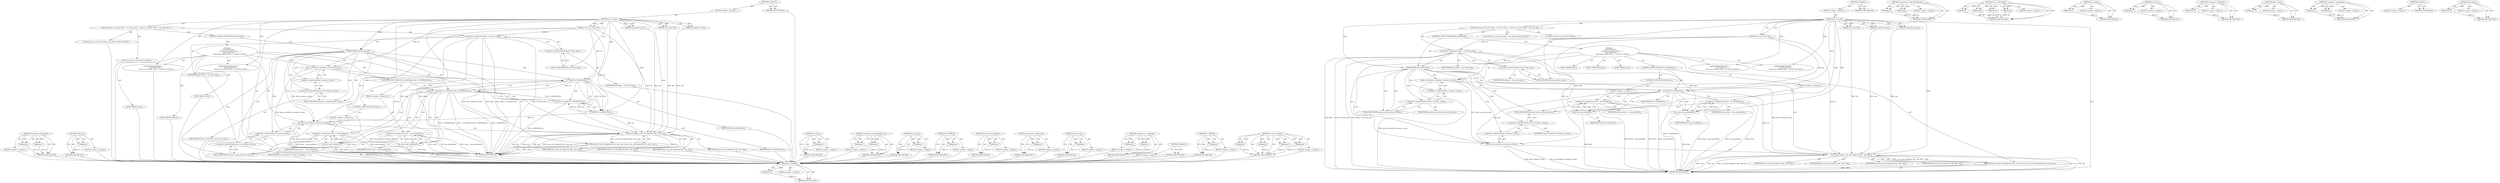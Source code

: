 digraph "n_tty_ioctl_helper" {
vulnerable_104 [label=<(METHOD,L_ICANON)>];
vulnerable_105 [label=<(PARAM,p1)>];
vulnerable_106 [label=<(BLOCK,&lt;empty&gt;,&lt;empty&gt;)>];
vulnerable_107 [label=<(METHOD_RETURN,ANY)>];
vulnerable_6 [label=<(METHOD,&lt;global&gt;)<SUB>1</SUB>>];
vulnerable_7 [label=<(BLOCK,&lt;empty&gt;,&lt;empty&gt;)<SUB>1</SUB>>];
vulnerable_8 [label=<(METHOD,n_tty_ioctl)<SUB>1</SUB>>];
vulnerable_9 [label=<(PARAM,struct tty_struct *tty)<SUB>1</SUB>>];
vulnerable_10 [label=<(PARAM,struct file *file)<SUB>1</SUB>>];
vulnerable_11 [label=<(PARAM,unsigned int cmd)<SUB>2</SUB>>];
vulnerable_12 [label=<(PARAM,unsigned long arg)<SUB>2</SUB>>];
vulnerable_13 [label=<(BLOCK,{
	struct n_tty_data *ldata = tty-&gt;disc_data;
	...,{
	struct n_tty_data *ldata = tty-&gt;disc_data;
	...)<SUB>3</SUB>>];
vulnerable_14 [label="<(LOCAL,struct n_tty_data* ldata: n_tty_data*)<SUB>4</SUB>>"];
vulnerable_15 [label=<(&lt;operator&gt;.assignment,*ldata = tty-&gt;disc_data)<SUB>4</SUB>>];
vulnerable_16 [label=<(IDENTIFIER,ldata,*ldata = tty-&gt;disc_data)<SUB>4</SUB>>];
vulnerable_17 [label=<(&lt;operator&gt;.indirectFieldAccess,tty-&gt;disc_data)<SUB>4</SUB>>];
vulnerable_18 [label=<(IDENTIFIER,tty,*ldata = tty-&gt;disc_data)<SUB>4</SUB>>];
vulnerable_19 [label=<(FIELD_IDENTIFIER,disc_data,disc_data)<SUB>4</SUB>>];
vulnerable_20 [label="<(LOCAL,int retval: int)<SUB>5</SUB>>"];
vulnerable_21 [label=<(CONTROL_STRUCTURE,SWITCH,switch(cmd))<SUB>7</SUB>>];
vulnerable_22 [label=<(IDENTIFIER,cmd,switch(cmd))<SUB>7</SUB>>];
vulnerable_23 [label="<(BLOCK,{
	case TIOCOUTQ:
 		return put_user(tty_chars_...,{
	case TIOCOUTQ:
 		return put_user(tty_chars_...)<SUB>7</SUB>>"];
vulnerable_24 [label=<(JUMP_TARGET,case)<SUB>8</SUB>>];
vulnerable_25 [label="<(IDENTIFIER,TIOCOUTQ,{
	case TIOCOUTQ:
 		return put_user(tty_chars_...)<SUB>8</SUB>>"];
vulnerable_26 [label=<(JUMP_TARGET,case)<SUB>10</SUB>>];
vulnerable_27 [label="<(IDENTIFIER,TIOCINQ,{
	case TIOCOUTQ:
 		return put_user(tty_chars_...)<SUB>10</SUB>>"];
vulnerable_28 [label=<(down_write,down_write(&amp;tty-&gt;termios_rwsem))<SUB>11</SUB>>];
vulnerable_29 [label=<(&lt;operator&gt;.addressOf,&amp;tty-&gt;termios_rwsem)<SUB>11</SUB>>];
vulnerable_30 [label=<(&lt;operator&gt;.indirectFieldAccess,tty-&gt;termios_rwsem)<SUB>11</SUB>>];
vulnerable_31 [label=<(IDENTIFIER,tty,down_write(&amp;tty-&gt;termios_rwsem))<SUB>11</SUB>>];
vulnerable_32 [label=<(FIELD_IDENTIFIER,termios_rwsem,termios_rwsem)<SUB>11</SUB>>];
vulnerable_33 [label=<(CONTROL_STRUCTURE,IF,if (L_ICANON(tty)))<SUB>12</SUB>>];
vulnerable_34 [label=<(L_ICANON,L_ICANON(tty))<SUB>12</SUB>>];
vulnerable_35 [label=<(IDENTIFIER,tty,L_ICANON(tty))<SUB>12</SUB>>];
vulnerable_36 [label=<(BLOCK,&lt;empty&gt;,&lt;empty&gt;)<SUB>13</SUB>>];
vulnerable_37 [label=<(&lt;operator&gt;.assignment,retval = inq_canon(ldata))<SUB>13</SUB>>];
vulnerable_38 [label=<(IDENTIFIER,retval,retval = inq_canon(ldata))<SUB>13</SUB>>];
vulnerable_39 [label=<(inq_canon,inq_canon(ldata))<SUB>13</SUB>>];
vulnerable_40 [label=<(IDENTIFIER,ldata,inq_canon(ldata))<SUB>13</SUB>>];
vulnerable_41 [label=<(CONTROL_STRUCTURE,ELSE,else)<SUB>15</SUB>>];
vulnerable_42 [label=<(BLOCK,&lt;empty&gt;,&lt;empty&gt;)<SUB>15</SUB>>];
vulnerable_43 [label=<(&lt;operator&gt;.assignment,retval = read_cnt(ldata))<SUB>15</SUB>>];
vulnerable_44 [label=<(IDENTIFIER,retval,retval = read_cnt(ldata))<SUB>15</SUB>>];
vulnerable_45 [label=<(read_cnt,read_cnt(ldata))<SUB>15</SUB>>];
vulnerable_46 [label=<(IDENTIFIER,ldata,read_cnt(ldata))<SUB>15</SUB>>];
vulnerable_47 [label=<(up_write,up_write(&amp;tty-&gt;termios_rwsem))<SUB>16</SUB>>];
vulnerable_48 [label=<(&lt;operator&gt;.addressOf,&amp;tty-&gt;termios_rwsem)<SUB>16</SUB>>];
vulnerable_49 [label=<(&lt;operator&gt;.indirectFieldAccess,tty-&gt;termios_rwsem)<SUB>16</SUB>>];
vulnerable_50 [label=<(IDENTIFIER,tty,up_write(&amp;tty-&gt;termios_rwsem))<SUB>16</SUB>>];
vulnerable_51 [label=<(FIELD_IDENTIFIER,termios_rwsem,termios_rwsem)<SUB>16</SUB>>];
vulnerable_52 [label=<(JUMP_TARGET,default)<SUB>18</SUB>>];
vulnerable_53 [label=<(RETURN,return n_tty_ioctl_helper(tty, file, cmd, arg);,return n_tty_ioctl_helper(tty, file, cmd, arg);)<SUB>19</SUB>>];
vulnerable_54 [label=<(n_tty_ioctl_helper,n_tty_ioctl_helper(tty, file, cmd, arg))<SUB>19</SUB>>];
vulnerable_55 [label=<(IDENTIFIER,tty,n_tty_ioctl_helper(tty, file, cmd, arg))<SUB>19</SUB>>];
vulnerable_56 [label=<(IDENTIFIER,file,n_tty_ioctl_helper(tty, file, cmd, arg))<SUB>19</SUB>>];
vulnerable_57 [label=<(IDENTIFIER,cmd,n_tty_ioctl_helper(tty, file, cmd, arg))<SUB>19</SUB>>];
vulnerable_58 [label=<(IDENTIFIER,arg,n_tty_ioctl_helper(tty, file, cmd, arg))<SUB>19</SUB>>];
vulnerable_59 [label=<(METHOD_RETURN,int)<SUB>1</SUB>>];
vulnerable_61 [label=<(METHOD_RETURN,ANY)<SUB>1</SUB>>];
vulnerable_91 [label=<(METHOD,&lt;operator&gt;.indirectFieldAccess)>];
vulnerable_92 [label=<(PARAM,p1)>];
vulnerable_93 [label=<(PARAM,p2)>];
vulnerable_94 [label=<(BLOCK,&lt;empty&gt;,&lt;empty&gt;)>];
vulnerable_95 [label=<(METHOD_RETURN,ANY)>];
vulnerable_120 [label=<(METHOD,n_tty_ioctl_helper)>];
vulnerable_121 [label=<(PARAM,p1)>];
vulnerable_122 [label=<(PARAM,p2)>];
vulnerable_123 [label=<(PARAM,p3)>];
vulnerable_124 [label=<(PARAM,p4)>];
vulnerable_125 [label=<(BLOCK,&lt;empty&gt;,&lt;empty&gt;)>];
vulnerable_126 [label=<(METHOD_RETURN,ANY)>];
vulnerable_116 [label=<(METHOD,up_write)>];
vulnerable_117 [label=<(PARAM,p1)>];
vulnerable_118 [label=<(BLOCK,&lt;empty&gt;,&lt;empty&gt;)>];
vulnerable_119 [label=<(METHOD_RETURN,ANY)>];
vulnerable_112 [label=<(METHOD,read_cnt)>];
vulnerable_113 [label=<(PARAM,p1)>];
vulnerable_114 [label=<(BLOCK,&lt;empty&gt;,&lt;empty&gt;)>];
vulnerable_115 [label=<(METHOD_RETURN,ANY)>];
vulnerable_100 [label=<(METHOD,&lt;operator&gt;.addressOf)>];
vulnerable_101 [label=<(PARAM,p1)>];
vulnerable_102 [label=<(BLOCK,&lt;empty&gt;,&lt;empty&gt;)>];
vulnerable_103 [label=<(METHOD_RETURN,ANY)>];
vulnerable_96 [label=<(METHOD,down_write)>];
vulnerable_97 [label=<(PARAM,p1)>];
vulnerable_98 [label=<(BLOCK,&lt;empty&gt;,&lt;empty&gt;)>];
vulnerable_99 [label=<(METHOD_RETURN,ANY)>];
vulnerable_86 [label=<(METHOD,&lt;operator&gt;.assignment)>];
vulnerable_87 [label=<(PARAM,p1)>];
vulnerable_88 [label=<(PARAM,p2)>];
vulnerable_89 [label=<(BLOCK,&lt;empty&gt;,&lt;empty&gt;)>];
vulnerable_90 [label=<(METHOD_RETURN,ANY)>];
vulnerable_80 [label=<(METHOD,&lt;global&gt;)<SUB>1</SUB>>];
vulnerable_81 [label=<(BLOCK,&lt;empty&gt;,&lt;empty&gt;)>];
vulnerable_82 [label=<(METHOD_RETURN,ANY)>];
vulnerable_108 [label=<(METHOD,inq_canon)>];
vulnerable_109 [label=<(PARAM,p1)>];
vulnerable_110 [label=<(BLOCK,&lt;empty&gt;,&lt;empty&gt;)>];
vulnerable_111 [label=<(METHOD_RETURN,ANY)>];
fixed_108 [label=<(METHOD,&lt;operator&gt;.logicalAnd)>];
fixed_109 [label=<(PARAM,p1)>];
fixed_110 [label=<(PARAM,p2)>];
fixed_111 [label=<(BLOCK,&lt;empty&gt;,&lt;empty&gt;)>];
fixed_112 [label=<(METHOD_RETURN,ANY)>];
fixed_129 [label=<(METHOD,read_cnt)>];
fixed_130 [label=<(PARAM,p1)>];
fixed_131 [label=<(BLOCK,&lt;empty&gt;,&lt;empty&gt;)>];
fixed_132 [label=<(METHOD_RETURN,ANY)>];
fixed_6 [label=<(METHOD,&lt;global&gt;)<SUB>1</SUB>>];
fixed_7 [label=<(BLOCK,&lt;empty&gt;,&lt;empty&gt;)<SUB>1</SUB>>];
fixed_8 [label=<(METHOD,n_tty_ioctl)<SUB>1</SUB>>];
fixed_9 [label=<(PARAM,struct tty_struct *tty)<SUB>1</SUB>>];
fixed_10 [label=<(PARAM,struct file *file)<SUB>1</SUB>>];
fixed_11 [label=<(PARAM,unsigned int cmd)<SUB>2</SUB>>];
fixed_12 [label=<(PARAM,unsigned long arg)<SUB>2</SUB>>];
fixed_13 [label=<(BLOCK,{
	struct n_tty_data *ldata = tty-&gt;disc_data;
	...,{
	struct n_tty_data *ldata = tty-&gt;disc_data;
	...)<SUB>3</SUB>>];
fixed_14 [label="<(LOCAL,struct n_tty_data* ldata: n_tty_data*)<SUB>4</SUB>>"];
fixed_15 [label=<(&lt;operator&gt;.assignment,*ldata = tty-&gt;disc_data)<SUB>4</SUB>>];
fixed_16 [label=<(IDENTIFIER,ldata,*ldata = tty-&gt;disc_data)<SUB>4</SUB>>];
fixed_17 [label=<(&lt;operator&gt;.indirectFieldAccess,tty-&gt;disc_data)<SUB>4</SUB>>];
fixed_18 [label=<(IDENTIFIER,tty,*ldata = tty-&gt;disc_data)<SUB>4</SUB>>];
fixed_19 [label=<(FIELD_IDENTIFIER,disc_data,disc_data)<SUB>4</SUB>>];
fixed_20 [label="<(LOCAL,int retval: int)<SUB>5</SUB>>"];
fixed_21 [label=<(CONTROL_STRUCTURE,SWITCH,switch(cmd))<SUB>7</SUB>>];
fixed_22 [label=<(IDENTIFIER,cmd,switch(cmd))<SUB>7</SUB>>];
fixed_23 [label="<(BLOCK,{
	case TIOCOUTQ:
 		return put_user(tty_chars_...,{
	case TIOCOUTQ:
 		return put_user(tty_chars_...)<SUB>7</SUB>>"];
fixed_24 [label=<(JUMP_TARGET,case)<SUB>8</SUB>>];
fixed_25 [label="<(IDENTIFIER,TIOCOUTQ,{
	case TIOCOUTQ:
 		return put_user(tty_chars_...)<SUB>8</SUB>>"];
fixed_26 [label=<(JUMP_TARGET,case)<SUB>10</SUB>>];
fixed_27 [label="<(IDENTIFIER,TIOCINQ,{
	case TIOCOUTQ:
 		return put_user(tty_chars_...)<SUB>10</SUB>>"];
fixed_28 [label=<(down_write,down_write(&amp;tty-&gt;termios_rwsem))<SUB>11</SUB>>];
fixed_29 [label=<(&lt;operator&gt;.addressOf,&amp;tty-&gt;termios_rwsem)<SUB>11</SUB>>];
fixed_30 [label=<(&lt;operator&gt;.indirectFieldAccess,tty-&gt;termios_rwsem)<SUB>11</SUB>>];
fixed_31 [label=<(IDENTIFIER,tty,down_write(&amp;tty-&gt;termios_rwsem))<SUB>11</SUB>>];
fixed_32 [label=<(FIELD_IDENTIFIER,termios_rwsem,termios_rwsem)<SUB>11</SUB>>];
fixed_33 [label=<(CONTROL_STRUCTURE,IF,if (L_ICANON(tty) &amp;&amp; !L_EXTPROC(tty)))<SUB>12</SUB>>];
fixed_34 [label=<(&lt;operator&gt;.logicalAnd,L_ICANON(tty) &amp;&amp; !L_EXTPROC(tty))<SUB>12</SUB>>];
fixed_35 [label=<(L_ICANON,L_ICANON(tty))<SUB>12</SUB>>];
fixed_36 [label=<(IDENTIFIER,tty,L_ICANON(tty))<SUB>12</SUB>>];
fixed_37 [label=<(&lt;operator&gt;.logicalNot,!L_EXTPROC(tty))<SUB>12</SUB>>];
fixed_38 [label=<(L_EXTPROC,L_EXTPROC(tty))<SUB>12</SUB>>];
fixed_39 [label=<(IDENTIFIER,tty,L_EXTPROC(tty))<SUB>12</SUB>>];
fixed_40 [label=<(BLOCK,&lt;empty&gt;,&lt;empty&gt;)<SUB>13</SUB>>];
fixed_41 [label=<(&lt;operator&gt;.assignment,retval = inq_canon(ldata))<SUB>13</SUB>>];
fixed_42 [label=<(IDENTIFIER,retval,retval = inq_canon(ldata))<SUB>13</SUB>>];
fixed_43 [label=<(inq_canon,inq_canon(ldata))<SUB>13</SUB>>];
fixed_44 [label=<(IDENTIFIER,ldata,inq_canon(ldata))<SUB>13</SUB>>];
fixed_45 [label=<(CONTROL_STRUCTURE,ELSE,else)<SUB>15</SUB>>];
fixed_46 [label=<(BLOCK,&lt;empty&gt;,&lt;empty&gt;)<SUB>15</SUB>>];
fixed_47 [label=<(&lt;operator&gt;.assignment,retval = read_cnt(ldata))<SUB>15</SUB>>];
fixed_48 [label=<(IDENTIFIER,retval,retval = read_cnt(ldata))<SUB>15</SUB>>];
fixed_49 [label=<(read_cnt,read_cnt(ldata))<SUB>15</SUB>>];
fixed_50 [label=<(IDENTIFIER,ldata,read_cnt(ldata))<SUB>15</SUB>>];
fixed_51 [label=<(up_write,up_write(&amp;tty-&gt;termios_rwsem))<SUB>16</SUB>>];
fixed_52 [label=<(&lt;operator&gt;.addressOf,&amp;tty-&gt;termios_rwsem)<SUB>16</SUB>>];
fixed_53 [label=<(&lt;operator&gt;.indirectFieldAccess,tty-&gt;termios_rwsem)<SUB>16</SUB>>];
fixed_54 [label=<(IDENTIFIER,tty,up_write(&amp;tty-&gt;termios_rwsem))<SUB>16</SUB>>];
fixed_55 [label=<(FIELD_IDENTIFIER,termios_rwsem,termios_rwsem)<SUB>16</SUB>>];
fixed_56 [label=<(JUMP_TARGET,default)<SUB>18</SUB>>];
fixed_57 [label=<(RETURN,return n_tty_ioctl_helper(tty, file, cmd, arg);,return n_tty_ioctl_helper(tty, file, cmd, arg);)<SUB>19</SUB>>];
fixed_58 [label=<(n_tty_ioctl_helper,n_tty_ioctl_helper(tty, file, cmd, arg))<SUB>19</SUB>>];
fixed_59 [label=<(IDENTIFIER,tty,n_tty_ioctl_helper(tty, file, cmd, arg))<SUB>19</SUB>>];
fixed_60 [label=<(IDENTIFIER,file,n_tty_ioctl_helper(tty, file, cmd, arg))<SUB>19</SUB>>];
fixed_61 [label=<(IDENTIFIER,cmd,n_tty_ioctl_helper(tty, file, cmd, arg))<SUB>19</SUB>>];
fixed_62 [label=<(IDENTIFIER,arg,n_tty_ioctl_helper(tty, file, cmd, arg))<SUB>19</SUB>>];
fixed_63 [label=<(METHOD_RETURN,int)<SUB>1</SUB>>];
fixed_65 [label=<(METHOD_RETURN,ANY)<SUB>1</SUB>>];
fixed_133 [label=<(METHOD,up_write)>];
fixed_134 [label=<(PARAM,p1)>];
fixed_135 [label=<(BLOCK,&lt;empty&gt;,&lt;empty&gt;)>];
fixed_136 [label=<(METHOD_RETURN,ANY)>];
fixed_95 [label=<(METHOD,&lt;operator&gt;.indirectFieldAccess)>];
fixed_96 [label=<(PARAM,p1)>];
fixed_97 [label=<(PARAM,p2)>];
fixed_98 [label=<(BLOCK,&lt;empty&gt;,&lt;empty&gt;)>];
fixed_99 [label=<(METHOD_RETURN,ANY)>];
fixed_125 [label=<(METHOD,inq_canon)>];
fixed_126 [label=<(PARAM,p1)>];
fixed_127 [label=<(BLOCK,&lt;empty&gt;,&lt;empty&gt;)>];
fixed_128 [label=<(METHOD_RETURN,ANY)>];
fixed_121 [label=<(METHOD,L_EXTPROC)>];
fixed_122 [label=<(PARAM,p1)>];
fixed_123 [label=<(BLOCK,&lt;empty&gt;,&lt;empty&gt;)>];
fixed_124 [label=<(METHOD_RETURN,ANY)>];
fixed_117 [label=<(METHOD,&lt;operator&gt;.logicalNot)>];
fixed_118 [label=<(PARAM,p1)>];
fixed_119 [label=<(BLOCK,&lt;empty&gt;,&lt;empty&gt;)>];
fixed_120 [label=<(METHOD_RETURN,ANY)>];
fixed_104 [label=<(METHOD,&lt;operator&gt;.addressOf)>];
fixed_105 [label=<(PARAM,p1)>];
fixed_106 [label=<(BLOCK,&lt;empty&gt;,&lt;empty&gt;)>];
fixed_107 [label=<(METHOD_RETURN,ANY)>];
fixed_100 [label=<(METHOD,down_write)>];
fixed_101 [label=<(PARAM,p1)>];
fixed_102 [label=<(BLOCK,&lt;empty&gt;,&lt;empty&gt;)>];
fixed_103 [label=<(METHOD_RETURN,ANY)>];
fixed_90 [label=<(METHOD,&lt;operator&gt;.assignment)>];
fixed_91 [label=<(PARAM,p1)>];
fixed_92 [label=<(PARAM,p2)>];
fixed_93 [label=<(BLOCK,&lt;empty&gt;,&lt;empty&gt;)>];
fixed_94 [label=<(METHOD_RETURN,ANY)>];
fixed_84 [label=<(METHOD,&lt;global&gt;)<SUB>1</SUB>>];
fixed_85 [label=<(BLOCK,&lt;empty&gt;,&lt;empty&gt;)>];
fixed_86 [label=<(METHOD_RETURN,ANY)>];
fixed_113 [label=<(METHOD,L_ICANON)>];
fixed_114 [label=<(PARAM,p1)>];
fixed_115 [label=<(BLOCK,&lt;empty&gt;,&lt;empty&gt;)>];
fixed_116 [label=<(METHOD_RETURN,ANY)>];
fixed_137 [label=<(METHOD,n_tty_ioctl_helper)>];
fixed_138 [label=<(PARAM,p1)>];
fixed_139 [label=<(PARAM,p2)>];
fixed_140 [label=<(PARAM,p3)>];
fixed_141 [label=<(PARAM,p4)>];
fixed_142 [label=<(BLOCK,&lt;empty&gt;,&lt;empty&gt;)>];
fixed_143 [label=<(METHOD_RETURN,ANY)>];
vulnerable_104 -> vulnerable_105  [key=0, label="AST: "];
vulnerable_104 -> vulnerable_105  [key=1, label="DDG: "];
vulnerable_104 -> vulnerable_106  [key=0, label="AST: "];
vulnerable_104 -> vulnerable_107  [key=0, label="AST: "];
vulnerable_104 -> vulnerable_107  [key=1, label="CFG: "];
vulnerable_105 -> vulnerable_107  [key=0, label="DDG: p1"];
vulnerable_6 -> vulnerable_7  [key=0, label="AST: "];
vulnerable_6 -> vulnerable_61  [key=0, label="AST: "];
vulnerable_6 -> vulnerable_61  [key=1, label="CFG: "];
vulnerable_7 -> vulnerable_8  [key=0, label="AST: "];
vulnerable_8 -> vulnerable_9  [key=0, label="AST: "];
vulnerable_8 -> vulnerable_9  [key=1, label="DDG: "];
vulnerable_8 -> vulnerable_10  [key=0, label="AST: "];
vulnerable_8 -> vulnerable_10  [key=1, label="DDG: "];
vulnerable_8 -> vulnerable_11  [key=0, label="AST: "];
vulnerable_8 -> vulnerable_11  [key=1, label="DDG: "];
vulnerable_8 -> vulnerable_12  [key=0, label="AST: "];
vulnerable_8 -> vulnerable_12  [key=1, label="DDG: "];
vulnerable_8 -> vulnerable_13  [key=0, label="AST: "];
vulnerable_8 -> vulnerable_59  [key=0, label="AST: "];
vulnerable_8 -> vulnerable_19  [key=0, label="CFG: "];
vulnerable_8 -> vulnerable_22  [key=0, label="DDG: "];
vulnerable_8 -> vulnerable_25  [key=0, label="DDG: "];
vulnerable_8 -> vulnerable_27  [key=0, label="DDG: "];
vulnerable_8 -> vulnerable_34  [key=0, label="DDG: "];
vulnerable_8 -> vulnerable_54  [key=0, label="DDG: "];
vulnerable_8 -> vulnerable_39  [key=0, label="DDG: "];
vulnerable_8 -> vulnerable_45  [key=0, label="DDG: "];
vulnerable_9 -> vulnerable_15  [key=0, label="DDG: tty"];
vulnerable_9 -> vulnerable_28  [key=0, label="DDG: tty"];
vulnerable_9 -> vulnerable_47  [key=0, label="DDG: tty"];
vulnerable_9 -> vulnerable_34  [key=0, label="DDG: tty"];
vulnerable_9 -> vulnerable_54  [key=0, label="DDG: tty"];
vulnerable_10 -> vulnerable_54  [key=0, label="DDG: file"];
vulnerable_11 -> vulnerable_54  [key=0, label="DDG: cmd"];
vulnerable_12 -> vulnerable_54  [key=0, label="DDG: arg"];
vulnerable_13 -> vulnerable_14  [key=0, label="AST: "];
vulnerable_13 -> vulnerable_15  [key=0, label="AST: "];
vulnerable_13 -> vulnerable_20  [key=0, label="AST: "];
vulnerable_13 -> vulnerable_21  [key=0, label="AST: "];
vulnerable_15 -> vulnerable_16  [key=0, label="AST: "];
vulnerable_15 -> vulnerable_17  [key=0, label="AST: "];
vulnerable_15 -> vulnerable_22  [key=0, label="CFG: "];
vulnerable_15 -> vulnerable_59  [key=0, label="DDG: ldata"];
vulnerable_15 -> vulnerable_59  [key=1, label="DDG: tty-&gt;disc_data"];
vulnerable_15 -> vulnerable_59  [key=2, label="DDG: *ldata = tty-&gt;disc_data"];
vulnerable_15 -> vulnerable_39  [key=0, label="DDG: ldata"];
vulnerable_15 -> vulnerable_45  [key=0, label="DDG: ldata"];
vulnerable_17 -> vulnerable_18  [key=0, label="AST: "];
vulnerable_17 -> vulnerable_19  [key=0, label="AST: "];
vulnerable_17 -> vulnerable_15  [key=0, label="CFG: "];
vulnerable_19 -> vulnerable_17  [key=0, label="CFG: "];
vulnerable_21 -> vulnerable_22  [key=0, label="AST: "];
vulnerable_21 -> vulnerable_23  [key=0, label="AST: "];
vulnerable_22 -> vulnerable_32  [key=0, label="CFG: "];
vulnerable_22 -> vulnerable_32  [key=1, label="CDG: "];
vulnerable_22 -> vulnerable_54  [key=0, label="CFG: "];
vulnerable_22 -> vulnerable_47  [key=0, label="CDG: "];
vulnerable_22 -> vulnerable_30  [key=0, label="CDG: "];
vulnerable_22 -> vulnerable_34  [key=0, label="CDG: "];
vulnerable_22 -> vulnerable_48  [key=0, label="CDG: "];
vulnerable_22 -> vulnerable_49  [key=0, label="CDG: "];
vulnerable_22 -> vulnerable_51  [key=0, label="CDG: "];
vulnerable_22 -> vulnerable_28  [key=0, label="CDG: "];
vulnerable_22 -> vulnerable_29  [key=0, label="CDG: "];
vulnerable_23 -> vulnerable_24  [key=0, label="AST: "];
vulnerable_23 -> vulnerable_25  [key=0, label="AST: "];
vulnerable_23 -> vulnerable_26  [key=0, label="AST: "];
vulnerable_23 -> vulnerable_27  [key=0, label="AST: "];
vulnerable_23 -> vulnerable_28  [key=0, label="AST: "];
vulnerable_23 -> vulnerable_33  [key=0, label="AST: "];
vulnerable_23 -> vulnerable_47  [key=0, label="AST: "];
vulnerable_23 -> vulnerable_52  [key=0, label="AST: "];
vulnerable_23 -> vulnerable_53  [key=0, label="AST: "];
vulnerable_28 -> vulnerable_29  [key=0, label="AST: "];
vulnerable_28 -> vulnerable_34  [key=0, label="CFG: "];
vulnerable_28 -> vulnerable_59  [key=0, label="DDG: down_write(&amp;tty-&gt;termios_rwsem)"];
vulnerable_28 -> vulnerable_47  [key=0, label="DDG: &amp;tty-&gt;termios_rwsem"];
vulnerable_28 -> vulnerable_54  [key=0, label="DDG: &amp;tty-&gt;termios_rwsem"];
vulnerable_29 -> vulnerable_30  [key=0, label="AST: "];
vulnerable_29 -> vulnerable_28  [key=0, label="CFG: "];
vulnerable_30 -> vulnerable_31  [key=0, label="AST: "];
vulnerable_30 -> vulnerable_32  [key=0, label="AST: "];
vulnerable_30 -> vulnerable_29  [key=0, label="CFG: "];
vulnerable_32 -> vulnerable_30  [key=0, label="CFG: "];
vulnerable_33 -> vulnerable_34  [key=0, label="AST: "];
vulnerable_33 -> vulnerable_36  [key=0, label="AST: "];
vulnerable_33 -> vulnerable_41  [key=0, label="AST: "];
vulnerable_34 -> vulnerable_35  [key=0, label="AST: "];
vulnerable_34 -> vulnerable_39  [key=0, label="CFG: "];
vulnerable_34 -> vulnerable_39  [key=1, label="CDG: "];
vulnerable_34 -> vulnerable_45  [key=0, label="CFG: "];
vulnerable_34 -> vulnerable_45  [key=1, label="CDG: "];
vulnerable_34 -> vulnerable_59  [key=0, label="DDG: L_ICANON(tty)"];
vulnerable_34 -> vulnerable_47  [key=0, label="DDG: tty"];
vulnerable_34 -> vulnerable_54  [key=0, label="DDG: tty"];
vulnerable_34 -> vulnerable_37  [key=0, label="CDG: "];
vulnerable_34 -> vulnerable_43  [key=0, label="CDG: "];
vulnerable_36 -> vulnerable_37  [key=0, label="AST: "];
vulnerable_37 -> vulnerable_38  [key=0, label="AST: "];
vulnerable_37 -> vulnerable_39  [key=0, label="AST: "];
vulnerable_37 -> vulnerable_51  [key=0, label="CFG: "];
vulnerable_37 -> vulnerable_59  [key=0, label="DDG: retval"];
vulnerable_37 -> vulnerable_59  [key=1, label="DDG: inq_canon(ldata)"];
vulnerable_37 -> vulnerable_59  [key=2, label="DDG: retval = inq_canon(ldata)"];
vulnerable_39 -> vulnerable_40  [key=0, label="AST: "];
vulnerable_39 -> vulnerable_37  [key=0, label="CFG: "];
vulnerable_39 -> vulnerable_37  [key=1, label="DDG: ldata"];
vulnerable_39 -> vulnerable_59  [key=0, label="DDG: ldata"];
vulnerable_41 -> vulnerable_42  [key=0, label="AST: "];
vulnerable_42 -> vulnerable_43  [key=0, label="AST: "];
vulnerable_43 -> vulnerable_44  [key=0, label="AST: "];
vulnerable_43 -> vulnerable_45  [key=0, label="AST: "];
vulnerable_43 -> vulnerable_51  [key=0, label="CFG: "];
vulnerable_43 -> vulnerable_59  [key=0, label="DDG: retval"];
vulnerable_43 -> vulnerable_59  [key=1, label="DDG: read_cnt(ldata)"];
vulnerable_43 -> vulnerable_59  [key=2, label="DDG: retval = read_cnt(ldata)"];
vulnerable_45 -> vulnerable_46  [key=0, label="AST: "];
vulnerable_45 -> vulnerable_43  [key=0, label="CFG: "];
vulnerable_45 -> vulnerable_43  [key=1, label="DDG: ldata"];
vulnerable_45 -> vulnerable_59  [key=0, label="DDG: ldata"];
vulnerable_47 -> vulnerable_48  [key=0, label="AST: "];
vulnerable_47 -> vulnerable_54  [key=0, label="CFG: "];
vulnerable_47 -> vulnerable_59  [key=0, label="DDG: &amp;tty-&gt;termios_rwsem"];
vulnerable_47 -> vulnerable_59  [key=1, label="DDG: up_write(&amp;tty-&gt;termios_rwsem)"];
vulnerable_48 -> vulnerable_49  [key=0, label="AST: "];
vulnerable_48 -> vulnerable_47  [key=0, label="CFG: "];
vulnerable_49 -> vulnerable_50  [key=0, label="AST: "];
vulnerable_49 -> vulnerable_51  [key=0, label="AST: "];
vulnerable_49 -> vulnerable_48  [key=0, label="CFG: "];
vulnerable_51 -> vulnerable_49  [key=0, label="CFG: "];
vulnerable_53 -> vulnerable_54  [key=0, label="AST: "];
vulnerable_53 -> vulnerable_59  [key=0, label="CFG: "];
vulnerable_53 -> vulnerable_59  [key=1, label="DDG: &lt;RET&gt;"];
vulnerable_54 -> vulnerable_55  [key=0, label="AST: "];
vulnerable_54 -> vulnerable_56  [key=0, label="AST: "];
vulnerable_54 -> vulnerable_57  [key=0, label="AST: "];
vulnerable_54 -> vulnerable_58  [key=0, label="AST: "];
vulnerable_54 -> vulnerable_53  [key=0, label="CFG: "];
vulnerable_54 -> vulnerable_53  [key=1, label="DDG: n_tty_ioctl_helper(tty, file, cmd, arg)"];
vulnerable_54 -> vulnerable_59  [key=0, label="DDG: tty"];
vulnerable_54 -> vulnerable_59  [key=1, label="DDG: file"];
vulnerable_54 -> vulnerable_59  [key=2, label="DDG: cmd"];
vulnerable_54 -> vulnerable_59  [key=3, label="DDG: arg"];
vulnerable_54 -> vulnerable_59  [key=4, label="DDG: n_tty_ioctl_helper(tty, file, cmd, arg)"];
vulnerable_91 -> vulnerable_92  [key=0, label="AST: "];
vulnerable_91 -> vulnerable_92  [key=1, label="DDG: "];
vulnerable_91 -> vulnerable_94  [key=0, label="AST: "];
vulnerable_91 -> vulnerable_93  [key=0, label="AST: "];
vulnerable_91 -> vulnerable_93  [key=1, label="DDG: "];
vulnerable_91 -> vulnerable_95  [key=0, label="AST: "];
vulnerable_91 -> vulnerable_95  [key=1, label="CFG: "];
vulnerable_92 -> vulnerable_95  [key=0, label="DDG: p1"];
vulnerable_93 -> vulnerable_95  [key=0, label="DDG: p2"];
vulnerable_120 -> vulnerable_121  [key=0, label="AST: "];
vulnerable_120 -> vulnerable_121  [key=1, label="DDG: "];
vulnerable_120 -> vulnerable_125  [key=0, label="AST: "];
vulnerable_120 -> vulnerable_122  [key=0, label="AST: "];
vulnerable_120 -> vulnerable_122  [key=1, label="DDG: "];
vulnerable_120 -> vulnerable_126  [key=0, label="AST: "];
vulnerable_120 -> vulnerable_126  [key=1, label="CFG: "];
vulnerable_120 -> vulnerable_123  [key=0, label="AST: "];
vulnerable_120 -> vulnerable_123  [key=1, label="DDG: "];
vulnerable_120 -> vulnerable_124  [key=0, label="AST: "];
vulnerable_120 -> vulnerable_124  [key=1, label="DDG: "];
vulnerable_121 -> vulnerable_126  [key=0, label="DDG: p1"];
vulnerable_122 -> vulnerable_126  [key=0, label="DDG: p2"];
vulnerable_123 -> vulnerable_126  [key=0, label="DDG: p3"];
vulnerable_124 -> vulnerable_126  [key=0, label="DDG: p4"];
vulnerable_116 -> vulnerable_117  [key=0, label="AST: "];
vulnerable_116 -> vulnerable_117  [key=1, label="DDG: "];
vulnerable_116 -> vulnerable_118  [key=0, label="AST: "];
vulnerable_116 -> vulnerable_119  [key=0, label="AST: "];
vulnerable_116 -> vulnerable_119  [key=1, label="CFG: "];
vulnerable_117 -> vulnerable_119  [key=0, label="DDG: p1"];
vulnerable_112 -> vulnerable_113  [key=0, label="AST: "];
vulnerable_112 -> vulnerable_113  [key=1, label="DDG: "];
vulnerable_112 -> vulnerable_114  [key=0, label="AST: "];
vulnerable_112 -> vulnerable_115  [key=0, label="AST: "];
vulnerable_112 -> vulnerable_115  [key=1, label="CFG: "];
vulnerable_113 -> vulnerable_115  [key=0, label="DDG: p1"];
vulnerable_100 -> vulnerable_101  [key=0, label="AST: "];
vulnerable_100 -> vulnerable_101  [key=1, label="DDG: "];
vulnerable_100 -> vulnerable_102  [key=0, label="AST: "];
vulnerable_100 -> vulnerable_103  [key=0, label="AST: "];
vulnerable_100 -> vulnerable_103  [key=1, label="CFG: "];
vulnerable_101 -> vulnerable_103  [key=0, label="DDG: p1"];
vulnerable_96 -> vulnerable_97  [key=0, label="AST: "];
vulnerable_96 -> vulnerable_97  [key=1, label="DDG: "];
vulnerable_96 -> vulnerable_98  [key=0, label="AST: "];
vulnerable_96 -> vulnerable_99  [key=0, label="AST: "];
vulnerable_96 -> vulnerable_99  [key=1, label="CFG: "];
vulnerable_97 -> vulnerable_99  [key=0, label="DDG: p1"];
vulnerable_86 -> vulnerable_87  [key=0, label="AST: "];
vulnerable_86 -> vulnerable_87  [key=1, label="DDG: "];
vulnerable_86 -> vulnerable_89  [key=0, label="AST: "];
vulnerable_86 -> vulnerable_88  [key=0, label="AST: "];
vulnerable_86 -> vulnerable_88  [key=1, label="DDG: "];
vulnerable_86 -> vulnerable_90  [key=0, label="AST: "];
vulnerable_86 -> vulnerable_90  [key=1, label="CFG: "];
vulnerable_87 -> vulnerable_90  [key=0, label="DDG: p1"];
vulnerable_88 -> vulnerable_90  [key=0, label="DDG: p2"];
vulnerable_80 -> vulnerable_81  [key=0, label="AST: "];
vulnerable_80 -> vulnerable_82  [key=0, label="AST: "];
vulnerable_80 -> vulnerable_82  [key=1, label="CFG: "];
vulnerable_108 -> vulnerable_109  [key=0, label="AST: "];
vulnerable_108 -> vulnerable_109  [key=1, label="DDG: "];
vulnerable_108 -> vulnerable_110  [key=0, label="AST: "];
vulnerable_108 -> vulnerable_111  [key=0, label="AST: "];
vulnerable_108 -> vulnerable_111  [key=1, label="CFG: "];
vulnerable_109 -> vulnerable_111  [key=0, label="DDG: p1"];
fixed_108 -> fixed_109  [key=0, label="AST: "];
fixed_108 -> fixed_109  [key=1, label="DDG: "];
fixed_108 -> fixed_111  [key=0, label="AST: "];
fixed_108 -> fixed_110  [key=0, label="AST: "];
fixed_108 -> fixed_110  [key=1, label="DDG: "];
fixed_108 -> fixed_112  [key=0, label="AST: "];
fixed_108 -> fixed_112  [key=1, label="CFG: "];
fixed_109 -> fixed_112  [key=0, label="DDG: p1"];
fixed_110 -> fixed_112  [key=0, label="DDG: p2"];
fixed_111 -> vulnerable_104  [key=0];
fixed_112 -> vulnerable_104  [key=0];
fixed_129 -> fixed_130  [key=0, label="AST: "];
fixed_129 -> fixed_130  [key=1, label="DDG: "];
fixed_129 -> fixed_131  [key=0, label="AST: "];
fixed_129 -> fixed_132  [key=0, label="AST: "];
fixed_129 -> fixed_132  [key=1, label="CFG: "];
fixed_130 -> fixed_132  [key=0, label="DDG: p1"];
fixed_131 -> vulnerable_104  [key=0];
fixed_132 -> vulnerable_104  [key=0];
fixed_6 -> fixed_7  [key=0, label="AST: "];
fixed_6 -> fixed_65  [key=0, label="AST: "];
fixed_6 -> fixed_65  [key=1, label="CFG: "];
fixed_7 -> fixed_8  [key=0, label="AST: "];
fixed_8 -> fixed_9  [key=0, label="AST: "];
fixed_8 -> fixed_9  [key=1, label="DDG: "];
fixed_8 -> fixed_10  [key=0, label="AST: "];
fixed_8 -> fixed_10  [key=1, label="DDG: "];
fixed_8 -> fixed_11  [key=0, label="AST: "];
fixed_8 -> fixed_11  [key=1, label="DDG: "];
fixed_8 -> fixed_12  [key=0, label="AST: "];
fixed_8 -> fixed_12  [key=1, label="DDG: "];
fixed_8 -> fixed_13  [key=0, label="AST: "];
fixed_8 -> fixed_63  [key=0, label="AST: "];
fixed_8 -> fixed_19  [key=0, label="CFG: "];
fixed_8 -> fixed_22  [key=0, label="DDG: "];
fixed_8 -> fixed_25  [key=0, label="DDG: "];
fixed_8 -> fixed_27  [key=0, label="DDG: "];
fixed_8 -> fixed_58  [key=0, label="DDG: "];
fixed_8 -> fixed_35  [key=0, label="DDG: "];
fixed_8 -> fixed_38  [key=0, label="DDG: "];
fixed_8 -> fixed_43  [key=0, label="DDG: "];
fixed_8 -> fixed_49  [key=0, label="DDG: "];
fixed_9 -> fixed_15  [key=0, label="DDG: tty"];
fixed_9 -> fixed_28  [key=0, label="DDG: tty"];
fixed_9 -> fixed_51  [key=0, label="DDG: tty"];
fixed_9 -> fixed_58  [key=0, label="DDG: tty"];
fixed_9 -> fixed_35  [key=0, label="DDG: tty"];
fixed_9 -> fixed_38  [key=0, label="DDG: tty"];
fixed_10 -> fixed_58  [key=0, label="DDG: file"];
fixed_11 -> fixed_58  [key=0, label="DDG: cmd"];
fixed_12 -> fixed_58  [key=0, label="DDG: arg"];
fixed_13 -> fixed_14  [key=0, label="AST: "];
fixed_13 -> fixed_15  [key=0, label="AST: "];
fixed_13 -> fixed_20  [key=0, label="AST: "];
fixed_13 -> fixed_21  [key=0, label="AST: "];
fixed_14 -> vulnerable_104  [key=0];
fixed_15 -> fixed_16  [key=0, label="AST: "];
fixed_15 -> fixed_17  [key=0, label="AST: "];
fixed_15 -> fixed_22  [key=0, label="CFG: "];
fixed_15 -> fixed_63  [key=0, label="DDG: ldata"];
fixed_15 -> fixed_63  [key=1, label="DDG: tty-&gt;disc_data"];
fixed_15 -> fixed_63  [key=2, label="DDG: *ldata = tty-&gt;disc_data"];
fixed_15 -> fixed_43  [key=0, label="DDG: ldata"];
fixed_15 -> fixed_49  [key=0, label="DDG: ldata"];
fixed_16 -> vulnerable_104  [key=0];
fixed_17 -> fixed_18  [key=0, label="AST: "];
fixed_17 -> fixed_19  [key=0, label="AST: "];
fixed_17 -> fixed_15  [key=0, label="CFG: "];
fixed_18 -> vulnerable_104  [key=0];
fixed_19 -> fixed_17  [key=0, label="CFG: "];
fixed_20 -> vulnerable_104  [key=0];
fixed_21 -> fixed_22  [key=0, label="AST: "];
fixed_21 -> fixed_23  [key=0, label="AST: "];
fixed_22 -> fixed_32  [key=0, label="CFG: "];
fixed_22 -> fixed_32  [key=1, label="CDG: "];
fixed_22 -> fixed_58  [key=0, label="CFG: "];
fixed_22 -> fixed_30  [key=0, label="CDG: "];
fixed_22 -> fixed_34  [key=0, label="CDG: "];
fixed_22 -> fixed_51  [key=0, label="CDG: "];
fixed_22 -> fixed_28  [key=0, label="CDG: "];
fixed_22 -> fixed_52  [key=0, label="CDG: "];
fixed_22 -> fixed_53  [key=0, label="CDG: "];
fixed_22 -> fixed_29  [key=0, label="CDG: "];
fixed_22 -> fixed_35  [key=0, label="CDG: "];
fixed_22 -> fixed_55  [key=0, label="CDG: "];
fixed_23 -> fixed_24  [key=0, label="AST: "];
fixed_23 -> fixed_25  [key=0, label="AST: "];
fixed_23 -> fixed_26  [key=0, label="AST: "];
fixed_23 -> fixed_27  [key=0, label="AST: "];
fixed_23 -> fixed_28  [key=0, label="AST: "];
fixed_23 -> fixed_33  [key=0, label="AST: "];
fixed_23 -> fixed_51  [key=0, label="AST: "];
fixed_23 -> fixed_56  [key=0, label="AST: "];
fixed_23 -> fixed_57  [key=0, label="AST: "];
fixed_24 -> vulnerable_104  [key=0];
fixed_25 -> vulnerable_104  [key=0];
fixed_26 -> vulnerable_104  [key=0];
fixed_27 -> vulnerable_104  [key=0];
fixed_28 -> fixed_29  [key=0, label="AST: "];
fixed_28 -> fixed_35  [key=0, label="CFG: "];
fixed_28 -> fixed_63  [key=0, label="DDG: down_write(&amp;tty-&gt;termios_rwsem)"];
fixed_28 -> fixed_51  [key=0, label="DDG: &amp;tty-&gt;termios_rwsem"];
fixed_28 -> fixed_58  [key=0, label="DDG: &amp;tty-&gt;termios_rwsem"];
fixed_29 -> fixed_30  [key=0, label="AST: "];
fixed_29 -> fixed_28  [key=0, label="CFG: "];
fixed_30 -> fixed_31  [key=0, label="AST: "];
fixed_30 -> fixed_32  [key=0, label="AST: "];
fixed_30 -> fixed_29  [key=0, label="CFG: "];
fixed_31 -> vulnerable_104  [key=0];
fixed_32 -> fixed_30  [key=0, label="CFG: "];
fixed_33 -> fixed_34  [key=0, label="AST: "];
fixed_33 -> fixed_40  [key=0, label="AST: "];
fixed_33 -> fixed_45  [key=0, label="AST: "];
fixed_34 -> fixed_35  [key=0, label="AST: "];
fixed_34 -> fixed_37  [key=0, label="AST: "];
fixed_34 -> fixed_43  [key=0, label="CFG: "];
fixed_34 -> fixed_43  [key=1, label="CDG: "];
fixed_34 -> fixed_49  [key=0, label="CFG: "];
fixed_34 -> fixed_49  [key=1, label="CDG: "];
fixed_34 -> fixed_63  [key=0, label="DDG: L_ICANON(tty)"];
fixed_34 -> fixed_63  [key=1, label="DDG: !L_EXTPROC(tty)"];
fixed_34 -> fixed_63  [key=2, label="DDG: L_ICANON(tty) &amp;&amp; !L_EXTPROC(tty)"];
fixed_34 -> fixed_47  [key=0, label="CDG: "];
fixed_34 -> fixed_41  [key=0, label="CDG: "];
fixed_35 -> fixed_36  [key=0, label="AST: "];
fixed_35 -> fixed_34  [key=0, label="CFG: "];
fixed_35 -> fixed_34  [key=1, label="DDG: tty"];
fixed_35 -> fixed_38  [key=0, label="CFG: "];
fixed_35 -> fixed_38  [key=1, label="DDG: tty"];
fixed_35 -> fixed_38  [key=2, label="CDG: "];
fixed_35 -> fixed_51  [key=0, label="DDG: tty"];
fixed_35 -> fixed_58  [key=0, label="DDG: tty"];
fixed_35 -> fixed_37  [key=0, label="CDG: "];
fixed_36 -> vulnerable_104  [key=0];
fixed_37 -> fixed_38  [key=0, label="AST: "];
fixed_37 -> fixed_34  [key=0, label="CFG: "];
fixed_37 -> fixed_34  [key=1, label="DDG: L_EXTPROC(tty)"];
fixed_37 -> fixed_63  [key=0, label="DDG: L_EXTPROC(tty)"];
fixed_38 -> fixed_39  [key=0, label="AST: "];
fixed_38 -> fixed_37  [key=0, label="CFG: "];
fixed_38 -> fixed_37  [key=1, label="DDG: tty"];
fixed_38 -> fixed_51  [key=0, label="DDG: tty"];
fixed_38 -> fixed_58  [key=0, label="DDG: tty"];
fixed_39 -> vulnerable_104  [key=0];
fixed_40 -> fixed_41  [key=0, label="AST: "];
fixed_41 -> fixed_42  [key=0, label="AST: "];
fixed_41 -> fixed_43  [key=0, label="AST: "];
fixed_41 -> fixed_55  [key=0, label="CFG: "];
fixed_41 -> fixed_63  [key=0, label="DDG: retval"];
fixed_41 -> fixed_63  [key=1, label="DDG: inq_canon(ldata)"];
fixed_41 -> fixed_63  [key=2, label="DDG: retval = inq_canon(ldata)"];
fixed_42 -> vulnerable_104  [key=0];
fixed_43 -> fixed_44  [key=0, label="AST: "];
fixed_43 -> fixed_41  [key=0, label="CFG: "];
fixed_43 -> fixed_41  [key=1, label="DDG: ldata"];
fixed_43 -> fixed_63  [key=0, label="DDG: ldata"];
fixed_44 -> vulnerable_104  [key=0];
fixed_45 -> fixed_46  [key=0, label="AST: "];
fixed_46 -> fixed_47  [key=0, label="AST: "];
fixed_47 -> fixed_48  [key=0, label="AST: "];
fixed_47 -> fixed_49  [key=0, label="AST: "];
fixed_47 -> fixed_55  [key=0, label="CFG: "];
fixed_47 -> fixed_63  [key=0, label="DDG: retval"];
fixed_47 -> fixed_63  [key=1, label="DDG: read_cnt(ldata)"];
fixed_47 -> fixed_63  [key=2, label="DDG: retval = read_cnt(ldata)"];
fixed_48 -> vulnerable_104  [key=0];
fixed_49 -> fixed_50  [key=0, label="AST: "];
fixed_49 -> fixed_47  [key=0, label="CFG: "];
fixed_49 -> fixed_47  [key=1, label="DDG: ldata"];
fixed_49 -> fixed_63  [key=0, label="DDG: ldata"];
fixed_50 -> vulnerable_104  [key=0];
fixed_51 -> fixed_52  [key=0, label="AST: "];
fixed_51 -> fixed_58  [key=0, label="CFG: "];
fixed_51 -> fixed_63  [key=0, label="DDG: &amp;tty-&gt;termios_rwsem"];
fixed_51 -> fixed_63  [key=1, label="DDG: up_write(&amp;tty-&gt;termios_rwsem)"];
fixed_52 -> fixed_53  [key=0, label="AST: "];
fixed_52 -> fixed_51  [key=0, label="CFG: "];
fixed_53 -> fixed_54  [key=0, label="AST: "];
fixed_53 -> fixed_55  [key=0, label="AST: "];
fixed_53 -> fixed_52  [key=0, label="CFG: "];
fixed_54 -> vulnerable_104  [key=0];
fixed_55 -> fixed_53  [key=0, label="CFG: "];
fixed_56 -> vulnerable_104  [key=0];
fixed_57 -> fixed_58  [key=0, label="AST: "];
fixed_57 -> fixed_63  [key=0, label="CFG: "];
fixed_57 -> fixed_63  [key=1, label="DDG: &lt;RET&gt;"];
fixed_58 -> fixed_59  [key=0, label="AST: "];
fixed_58 -> fixed_60  [key=0, label="AST: "];
fixed_58 -> fixed_61  [key=0, label="AST: "];
fixed_58 -> fixed_62  [key=0, label="AST: "];
fixed_58 -> fixed_57  [key=0, label="CFG: "];
fixed_58 -> fixed_57  [key=1, label="DDG: n_tty_ioctl_helper(tty, file, cmd, arg)"];
fixed_58 -> fixed_63  [key=0, label="DDG: tty"];
fixed_58 -> fixed_63  [key=1, label="DDG: file"];
fixed_58 -> fixed_63  [key=2, label="DDG: cmd"];
fixed_58 -> fixed_63  [key=3, label="DDG: arg"];
fixed_58 -> fixed_63  [key=4, label="DDG: n_tty_ioctl_helper(tty, file, cmd, arg)"];
fixed_59 -> vulnerable_104  [key=0];
fixed_60 -> vulnerable_104  [key=0];
fixed_61 -> vulnerable_104  [key=0];
fixed_62 -> vulnerable_104  [key=0];
fixed_63 -> vulnerable_104  [key=0];
fixed_65 -> vulnerable_104  [key=0];
fixed_133 -> fixed_134  [key=0, label="AST: "];
fixed_133 -> fixed_134  [key=1, label="DDG: "];
fixed_133 -> fixed_135  [key=0, label="AST: "];
fixed_133 -> fixed_136  [key=0, label="AST: "];
fixed_133 -> fixed_136  [key=1, label="CFG: "];
fixed_134 -> fixed_136  [key=0, label="DDG: p1"];
fixed_135 -> vulnerable_104  [key=0];
fixed_136 -> vulnerable_104  [key=0];
fixed_95 -> fixed_96  [key=0, label="AST: "];
fixed_95 -> fixed_96  [key=1, label="DDG: "];
fixed_95 -> fixed_98  [key=0, label="AST: "];
fixed_95 -> fixed_97  [key=0, label="AST: "];
fixed_95 -> fixed_97  [key=1, label="DDG: "];
fixed_95 -> fixed_99  [key=0, label="AST: "];
fixed_95 -> fixed_99  [key=1, label="CFG: "];
fixed_96 -> fixed_99  [key=0, label="DDG: p1"];
fixed_97 -> fixed_99  [key=0, label="DDG: p2"];
fixed_98 -> vulnerable_104  [key=0];
fixed_99 -> vulnerable_104  [key=0];
fixed_125 -> fixed_126  [key=0, label="AST: "];
fixed_125 -> fixed_126  [key=1, label="DDG: "];
fixed_125 -> fixed_127  [key=0, label="AST: "];
fixed_125 -> fixed_128  [key=0, label="AST: "];
fixed_125 -> fixed_128  [key=1, label="CFG: "];
fixed_126 -> fixed_128  [key=0, label="DDG: p1"];
fixed_127 -> vulnerable_104  [key=0];
fixed_128 -> vulnerable_104  [key=0];
fixed_121 -> fixed_122  [key=0, label="AST: "];
fixed_121 -> fixed_122  [key=1, label="DDG: "];
fixed_121 -> fixed_123  [key=0, label="AST: "];
fixed_121 -> fixed_124  [key=0, label="AST: "];
fixed_121 -> fixed_124  [key=1, label="CFG: "];
fixed_122 -> fixed_124  [key=0, label="DDG: p1"];
fixed_123 -> vulnerable_104  [key=0];
fixed_124 -> vulnerable_104  [key=0];
fixed_117 -> fixed_118  [key=0, label="AST: "];
fixed_117 -> fixed_118  [key=1, label="DDG: "];
fixed_117 -> fixed_119  [key=0, label="AST: "];
fixed_117 -> fixed_120  [key=0, label="AST: "];
fixed_117 -> fixed_120  [key=1, label="CFG: "];
fixed_118 -> fixed_120  [key=0, label="DDG: p1"];
fixed_119 -> vulnerable_104  [key=0];
fixed_120 -> vulnerable_104  [key=0];
fixed_104 -> fixed_105  [key=0, label="AST: "];
fixed_104 -> fixed_105  [key=1, label="DDG: "];
fixed_104 -> fixed_106  [key=0, label="AST: "];
fixed_104 -> fixed_107  [key=0, label="AST: "];
fixed_104 -> fixed_107  [key=1, label="CFG: "];
fixed_105 -> fixed_107  [key=0, label="DDG: p1"];
fixed_106 -> vulnerable_104  [key=0];
fixed_107 -> vulnerable_104  [key=0];
fixed_100 -> fixed_101  [key=0, label="AST: "];
fixed_100 -> fixed_101  [key=1, label="DDG: "];
fixed_100 -> fixed_102  [key=0, label="AST: "];
fixed_100 -> fixed_103  [key=0, label="AST: "];
fixed_100 -> fixed_103  [key=1, label="CFG: "];
fixed_101 -> fixed_103  [key=0, label="DDG: p1"];
fixed_102 -> vulnerable_104  [key=0];
fixed_103 -> vulnerable_104  [key=0];
fixed_90 -> fixed_91  [key=0, label="AST: "];
fixed_90 -> fixed_91  [key=1, label="DDG: "];
fixed_90 -> fixed_93  [key=0, label="AST: "];
fixed_90 -> fixed_92  [key=0, label="AST: "];
fixed_90 -> fixed_92  [key=1, label="DDG: "];
fixed_90 -> fixed_94  [key=0, label="AST: "];
fixed_90 -> fixed_94  [key=1, label="CFG: "];
fixed_91 -> fixed_94  [key=0, label="DDG: p1"];
fixed_92 -> fixed_94  [key=0, label="DDG: p2"];
fixed_93 -> vulnerable_104  [key=0];
fixed_94 -> vulnerable_104  [key=0];
fixed_84 -> fixed_85  [key=0, label="AST: "];
fixed_84 -> fixed_86  [key=0, label="AST: "];
fixed_84 -> fixed_86  [key=1, label="CFG: "];
fixed_85 -> vulnerable_104  [key=0];
fixed_86 -> vulnerable_104  [key=0];
fixed_113 -> fixed_114  [key=0, label="AST: "];
fixed_113 -> fixed_114  [key=1, label="DDG: "];
fixed_113 -> fixed_115  [key=0, label="AST: "];
fixed_113 -> fixed_116  [key=0, label="AST: "];
fixed_113 -> fixed_116  [key=1, label="CFG: "];
fixed_114 -> fixed_116  [key=0, label="DDG: p1"];
fixed_115 -> vulnerable_104  [key=0];
fixed_116 -> vulnerable_104  [key=0];
fixed_137 -> fixed_138  [key=0, label="AST: "];
fixed_137 -> fixed_138  [key=1, label="DDG: "];
fixed_137 -> fixed_142  [key=0, label="AST: "];
fixed_137 -> fixed_139  [key=0, label="AST: "];
fixed_137 -> fixed_139  [key=1, label="DDG: "];
fixed_137 -> fixed_143  [key=0, label="AST: "];
fixed_137 -> fixed_143  [key=1, label="CFG: "];
fixed_137 -> fixed_140  [key=0, label="AST: "];
fixed_137 -> fixed_140  [key=1, label="DDG: "];
fixed_137 -> fixed_141  [key=0, label="AST: "];
fixed_137 -> fixed_141  [key=1, label="DDG: "];
fixed_138 -> fixed_143  [key=0, label="DDG: p1"];
fixed_139 -> fixed_143  [key=0, label="DDG: p2"];
fixed_140 -> fixed_143  [key=0, label="DDG: p3"];
fixed_141 -> fixed_143  [key=0, label="DDG: p4"];
fixed_142 -> vulnerable_104  [key=0];
fixed_143 -> vulnerable_104  [key=0];
}
